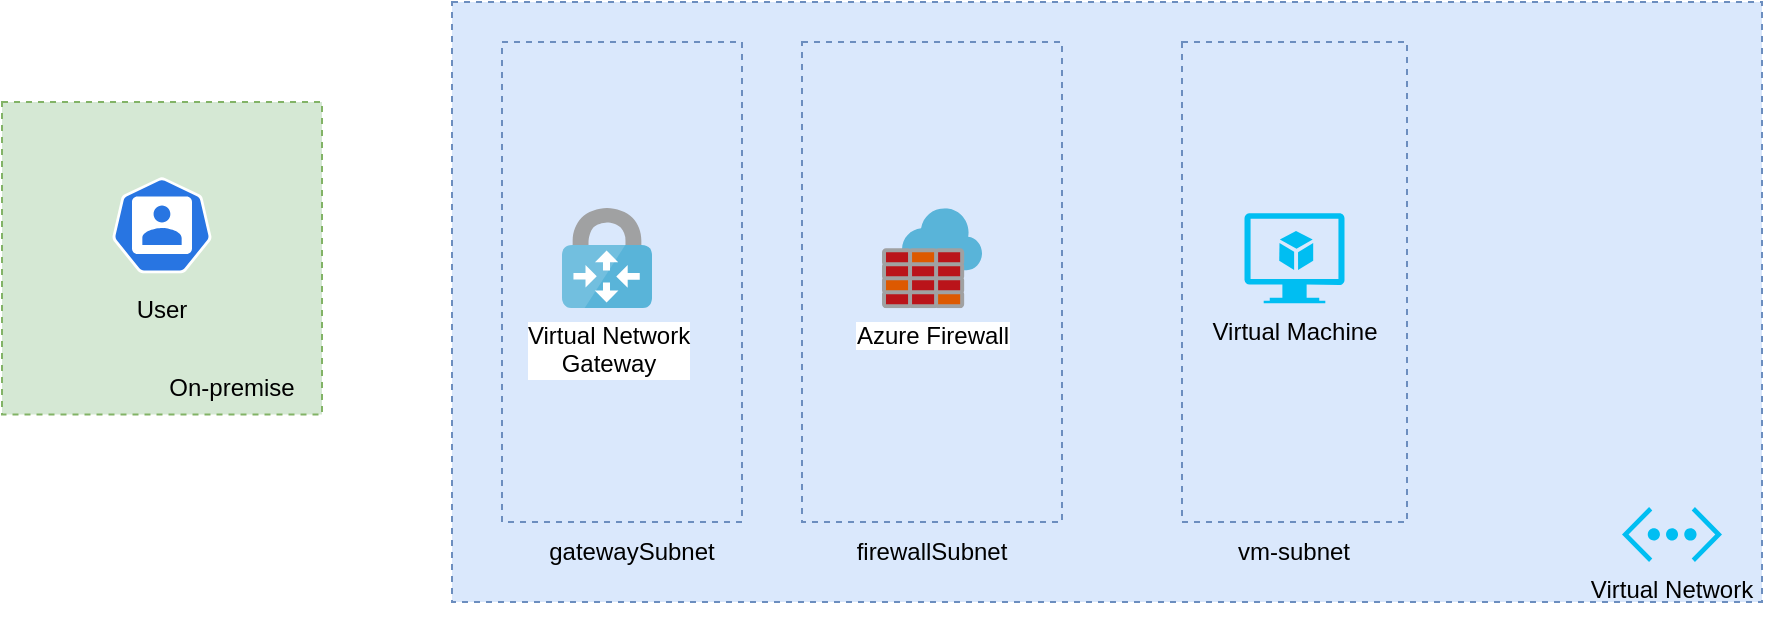 <mxfile version="16.1.2" type="device"><diagram id="u7-b3I6iT8L_hFUoAvtb" name="Page-1"><mxGraphModel dx="2247" dy="752" grid="1" gridSize="10" guides="1" tooltips="1" connect="1" arrows="1" fold="1" page="1" pageScale="1" pageWidth="827" pageHeight="1169" math="0" shadow="0"><root><mxCell id="0"/><mxCell id="1" parent="0"/><mxCell id="LyQyS1fuhNispyFpvYq4-1" value="" style="rounded=0;whiteSpace=wrap;html=1;dashed=1;fillColor=#d5e8d4;strokeColor=#82b366;" vertex="1" parent="1"><mxGeometry x="-90" y="220" width="160" height="156.25" as="geometry"/></mxCell><mxCell id="ZiEnvnCETBZZ9c9Qz9ut-4" value="" style="rounded=0;whiteSpace=wrap;html=1;dashed=1;fillColor=#dae8fc;strokeColor=#6c8ebf;" parent="1" vertex="1"><mxGeometry x="135" y="170" width="655" height="300" as="geometry"/></mxCell><mxCell id="ZiEnvnCETBZZ9c9Qz9ut-12" value="" style="rounded=0;whiteSpace=wrap;html=1;dashed=1;fillColor=#dae8fc;strokeColor=#6c8ebf;" parent="1" vertex="1"><mxGeometry x="310" y="190" width="130" height="240" as="geometry"/></mxCell><mxCell id="ZiEnvnCETBZZ9c9Qz9ut-1" value="" style="sketch=0;html=1;dashed=0;whitespace=wrap;fillColor=#2875E2;strokeColor=#ffffff;points=[[0.005,0.63,0],[0.1,0.2,0],[0.9,0.2,0],[0.5,0,0],[0.995,0.63,0],[0.72,0.99,0],[0.5,1,0],[0.28,0.99,0]];shape=mxgraph.kubernetes.icon;prIcon=user" parent="1" vertex="1"><mxGeometry x="-35" y="257.63" width="50" height="48" as="geometry"/></mxCell><mxCell id="ZiEnvnCETBZZ9c9Qz9ut-2" value="User" style="text;html=1;strokeColor=none;fillColor=none;align=center;verticalAlign=middle;whiteSpace=wrap;rounded=0;" parent="1" vertex="1"><mxGeometry x="-40" y="308.63" width="60" height="30" as="geometry"/></mxCell><mxCell id="ZiEnvnCETBZZ9c9Qz9ut-3" value="" style="verticalLabelPosition=bottom;html=1;verticalAlign=top;align=center;strokeColor=none;fillColor=#00BEF2;shape=mxgraph.azure.virtual_network;pointerEvents=1;" parent="1" vertex="1"><mxGeometry x="720" y="422.5" width="50" height="27.5" as="geometry"/></mxCell><mxCell id="ZiEnvnCETBZZ9c9Qz9ut-5" value="Virtual Network" style="text;html=1;strokeColor=none;fillColor=none;align=center;verticalAlign=middle;whiteSpace=wrap;rounded=0;dashed=1;" parent="1" vertex="1"><mxGeometry x="700" y="450" width="90" height="27.5" as="geometry"/></mxCell><mxCell id="ZiEnvnCETBZZ9c9Qz9ut-7" value="" style="rounded=0;whiteSpace=wrap;html=1;dashed=1;fillColor=#dae8fc;strokeColor=#6c8ebf;" parent="1" vertex="1"><mxGeometry x="160" y="190" width="120" height="240" as="geometry"/></mxCell><mxCell id="ZiEnvnCETBZZ9c9Qz9ut-8" value="gatewaySubnet" style="text;html=1;strokeColor=none;fillColor=none;align=center;verticalAlign=middle;whiteSpace=wrap;rounded=0;dashed=1;" parent="1" vertex="1"><mxGeometry x="180" y="430" width="90" height="30" as="geometry"/></mxCell><mxCell id="ZiEnvnCETBZZ9c9Qz9ut-14" value="firewallSubnet" style="text;html=1;strokeColor=none;fillColor=none;align=center;verticalAlign=middle;whiteSpace=wrap;rounded=0;dashed=1;" parent="1" vertex="1"><mxGeometry x="330" y="430" width="90" height="30" as="geometry"/></mxCell><mxCell id="ZiEnvnCETBZZ9c9Qz9ut-20" value="" style="rounded=0;whiteSpace=wrap;html=1;dashed=1;fillColor=#dae8fc;strokeColor=#6c8ebf;" parent="1" vertex="1"><mxGeometry x="500" y="190" width="112.5" height="240" as="geometry"/></mxCell><mxCell id="ZiEnvnCETBZZ9c9Qz9ut-22" value="vm-subnet" style="text;html=1;strokeColor=none;fillColor=none;align=center;verticalAlign=middle;whiteSpace=wrap;rounded=0;dashed=1;" parent="1" vertex="1"><mxGeometry x="511.25" y="430" width="90" height="30" as="geometry"/></mxCell><mxCell id="ZiEnvnCETBZZ9c9Qz9ut-23" value="Virtual Machine" style="verticalLabelPosition=bottom;html=1;verticalAlign=top;align=center;strokeColor=none;fillColor=#00BEF2;shape=mxgraph.azure.virtual_machine_feature;pointerEvents=1;dashed=1;" parent="1" vertex="1"><mxGeometry x="531.25" y="275.63" width="50" height="45" as="geometry"/></mxCell><mxCell id="LyQyS1fuhNispyFpvYq4-2" value="On-premise" style="text;html=1;strokeColor=none;fillColor=none;align=center;verticalAlign=middle;whiteSpace=wrap;rounded=0;dashed=1;" vertex="1" parent="1"><mxGeometry x="-20" y="348.75" width="90" height="27.5" as="geometry"/></mxCell><mxCell id="LyQyS1fuhNispyFpvYq4-3" value="Virtual Network&lt;br&gt;Gateway" style="sketch=0;aspect=fixed;html=1;points=[];align=center;image;fontSize=12;image=img/lib/mscae/VPN_Gateway.svg;" vertex="1" parent="1"><mxGeometry x="190" y="273" width="45" height="50" as="geometry"/></mxCell><mxCell id="LyQyS1fuhNispyFpvYq4-4" value="Azure Firewall" style="sketch=0;aspect=fixed;html=1;points=[];align=center;image;fontSize=12;image=img/lib/mscae/Azure_Firewall.svg;" vertex="1" parent="1"><mxGeometry x="350" y="273.13" width="50" height="50" as="geometry"/></mxCell></root></mxGraphModel></diagram></mxfile>